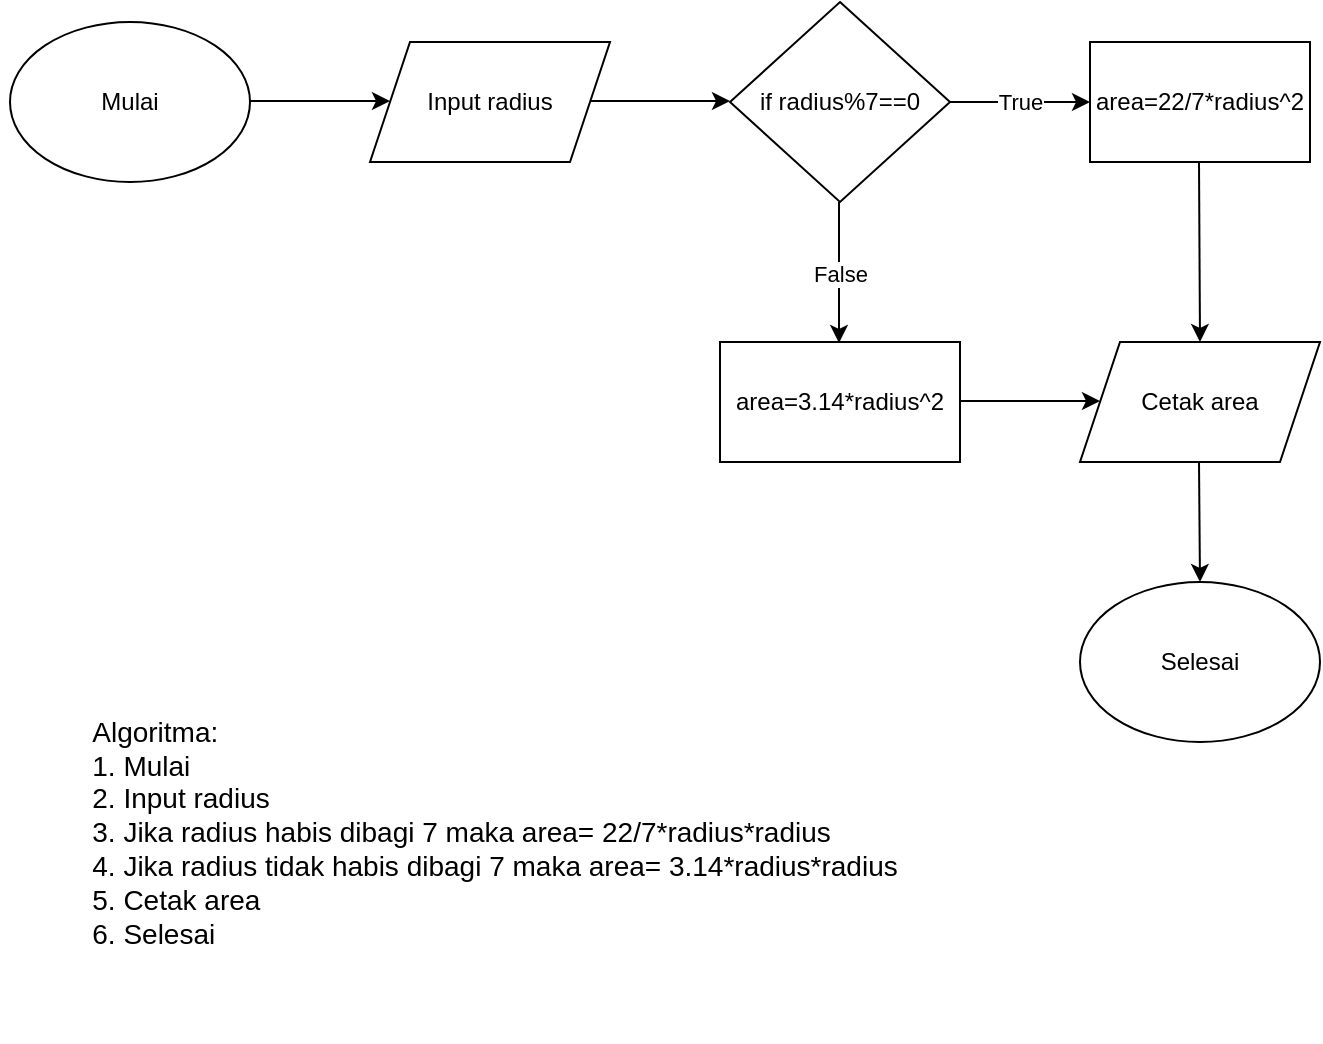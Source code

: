 <mxfile version="13.5.7" type="device"><diagram id="11EmccWVp7dK28MkWqkA" name="Page-1"><mxGraphModel dx="852" dy="494" grid="1" gridSize="10" guides="1" tooltips="1" connect="1" arrows="1" fold="1" page="1" pageScale="1" pageWidth="850" pageHeight="1100" math="0" shadow="0"><root><mxCell id="0"/><mxCell id="1" parent="0"/><mxCell id="mZ3thipMN-9FEXegiUxy-1" value="Mulai" style="ellipse;whiteSpace=wrap;html=1;" parent="1" vertex="1"><mxGeometry x="25" y="30" width="120" height="80" as="geometry"/></mxCell><mxCell id="mZ3thipMN-9FEXegiUxy-2" value="" style="endArrow=classic;html=1;" parent="1" edge="1"><mxGeometry width="50" height="50" relative="1" as="geometry"><mxPoint x="145" y="69.5" as="sourcePoint"/><mxPoint x="215" y="69.5" as="targetPoint"/></mxGeometry></mxCell><mxCell id="mZ3thipMN-9FEXegiUxy-3" value="Input radius" style="shape=parallelogram;perimeter=parallelogramPerimeter;whiteSpace=wrap;html=1;fixedSize=1;" parent="1" vertex="1"><mxGeometry x="205" y="40" width="120" height="60" as="geometry"/></mxCell><mxCell id="mZ3thipMN-9FEXegiUxy-4" value="" style="endArrow=classic;html=1;" parent="1" edge="1"><mxGeometry width="50" height="50" relative="1" as="geometry"><mxPoint x="315" y="69.5" as="sourcePoint"/><mxPoint x="385" y="69.5" as="targetPoint"/></mxGeometry></mxCell><mxCell id="mZ3thipMN-9FEXegiUxy-5" value="if radius%7==0" style="rhombus;whiteSpace=wrap;html=1;" parent="1" vertex="1"><mxGeometry x="385" y="20" width="110" height="100" as="geometry"/></mxCell><mxCell id="mZ3thipMN-9FEXegiUxy-6" value="True" style="endArrow=classic;html=1;" parent="1" edge="1"><mxGeometry width="50" height="50" relative="1" as="geometry"><mxPoint x="495" y="70" as="sourcePoint"/><mxPoint x="565" y="70" as="targetPoint"/></mxGeometry></mxCell><mxCell id="mZ3thipMN-9FEXegiUxy-7" value="False" style="endArrow=classic;html=1;" parent="1" edge="1"><mxGeometry width="50" height="50" relative="1" as="geometry"><mxPoint x="439.5" y="120" as="sourcePoint"/><mxPoint x="439.5" y="190.5" as="targetPoint"/></mxGeometry></mxCell><mxCell id="mZ3thipMN-9FEXegiUxy-8" value="area=22/7*radius^2" style="rounded=0;whiteSpace=wrap;html=1;" parent="1" vertex="1"><mxGeometry x="565" y="40" width="110" height="60" as="geometry"/></mxCell><mxCell id="mZ3thipMN-9FEXegiUxy-9" value="area=3.14*radius^2" style="rounded=0;whiteSpace=wrap;html=1;" parent="1" vertex="1"><mxGeometry x="380" y="190" width="120" height="60" as="geometry"/></mxCell><mxCell id="mZ3thipMN-9FEXegiUxy-10" value="Cetak area" style="shape=parallelogram;perimeter=parallelogramPerimeter;whiteSpace=wrap;html=1;fixedSize=1;" parent="1" vertex="1"><mxGeometry x="560" y="190" width="120" height="60" as="geometry"/></mxCell><mxCell id="mZ3thipMN-9FEXegiUxy-11" value="" style="endArrow=classic;html=1;" parent="1" edge="1"><mxGeometry width="50" height="50" relative="1" as="geometry"><mxPoint x="619.5" y="100" as="sourcePoint"/><mxPoint x="620" y="190" as="targetPoint"/></mxGeometry></mxCell><mxCell id="mZ3thipMN-9FEXegiUxy-16" value="" style="endArrow=classic;html=1;" parent="1" edge="1"><mxGeometry width="50" height="50" relative="1" as="geometry"><mxPoint x="500" y="219.5" as="sourcePoint"/><mxPoint x="570" y="219.5" as="targetPoint"/></mxGeometry></mxCell><mxCell id="mZ3thipMN-9FEXegiUxy-20" value="&lt;div style=&quot;text-align: justify ; font-size: 14px&quot;&gt;&lt;font style=&quot;font-size: 14px&quot;&gt;Algoritma:&lt;/font&gt;&lt;/div&gt;&lt;div style=&quot;text-align: justify ; font-size: 14px&quot;&gt;&lt;font style=&quot;font-size: 14px&quot;&gt;1. Mulai&lt;/font&gt;&lt;/div&gt;&lt;div style=&quot;text-align: justify ; font-size: 14px&quot;&gt;&lt;font style=&quot;font-size: 14px&quot;&gt;2. Input radius&lt;/font&gt;&lt;/div&gt;&lt;div style=&quot;text-align: justify ; font-size: 14px&quot;&gt;&lt;font style=&quot;font-size: 14px&quot;&gt;3. Jika radius habis dibagi 7 maka area= 22/7*radius*radius&lt;/font&gt;&lt;/div&gt;&lt;div style=&quot;text-align: justify ; font-size: 14px&quot;&gt;&lt;font style=&quot;font-size: 14px&quot;&gt;4. Jika radius tidak habis dibagi 7 maka area= 3.14*radius*radius&lt;/font&gt;&lt;/div&gt;&lt;div style=&quot;text-align: justify ; font-size: 14px&quot;&gt;&lt;font style=&quot;font-size: 14px&quot;&gt;5. Cetak area&lt;/font&gt;&lt;/div&gt;&lt;div style=&quot;text-align: justify ; font-size: 14px&quot;&gt;&lt;font style=&quot;font-size: 14px&quot;&gt;6. Selesai&lt;/font&gt;&lt;/div&gt;" style="text;html=1;strokeColor=none;fillColor=none;align=center;verticalAlign=middle;whiteSpace=wrap;rounded=0;" parent="1" vertex="1"><mxGeometry x="20" y="330" width="495" height="210" as="geometry"/></mxCell><mxCell id="mZ3thipMN-9FEXegiUxy-22" value="" style="endArrow=classic;html=1;" parent="1" edge="1"><mxGeometry width="50" height="50" relative="1" as="geometry"><mxPoint x="619.5" y="250" as="sourcePoint"/><mxPoint x="620" y="310" as="targetPoint"/></mxGeometry></mxCell><mxCell id="mZ3thipMN-9FEXegiUxy-23" value="Selesai" style="ellipse;whiteSpace=wrap;html=1;" parent="1" vertex="1"><mxGeometry x="560" y="310" width="120" height="80" as="geometry"/></mxCell></root></mxGraphModel></diagram></mxfile>